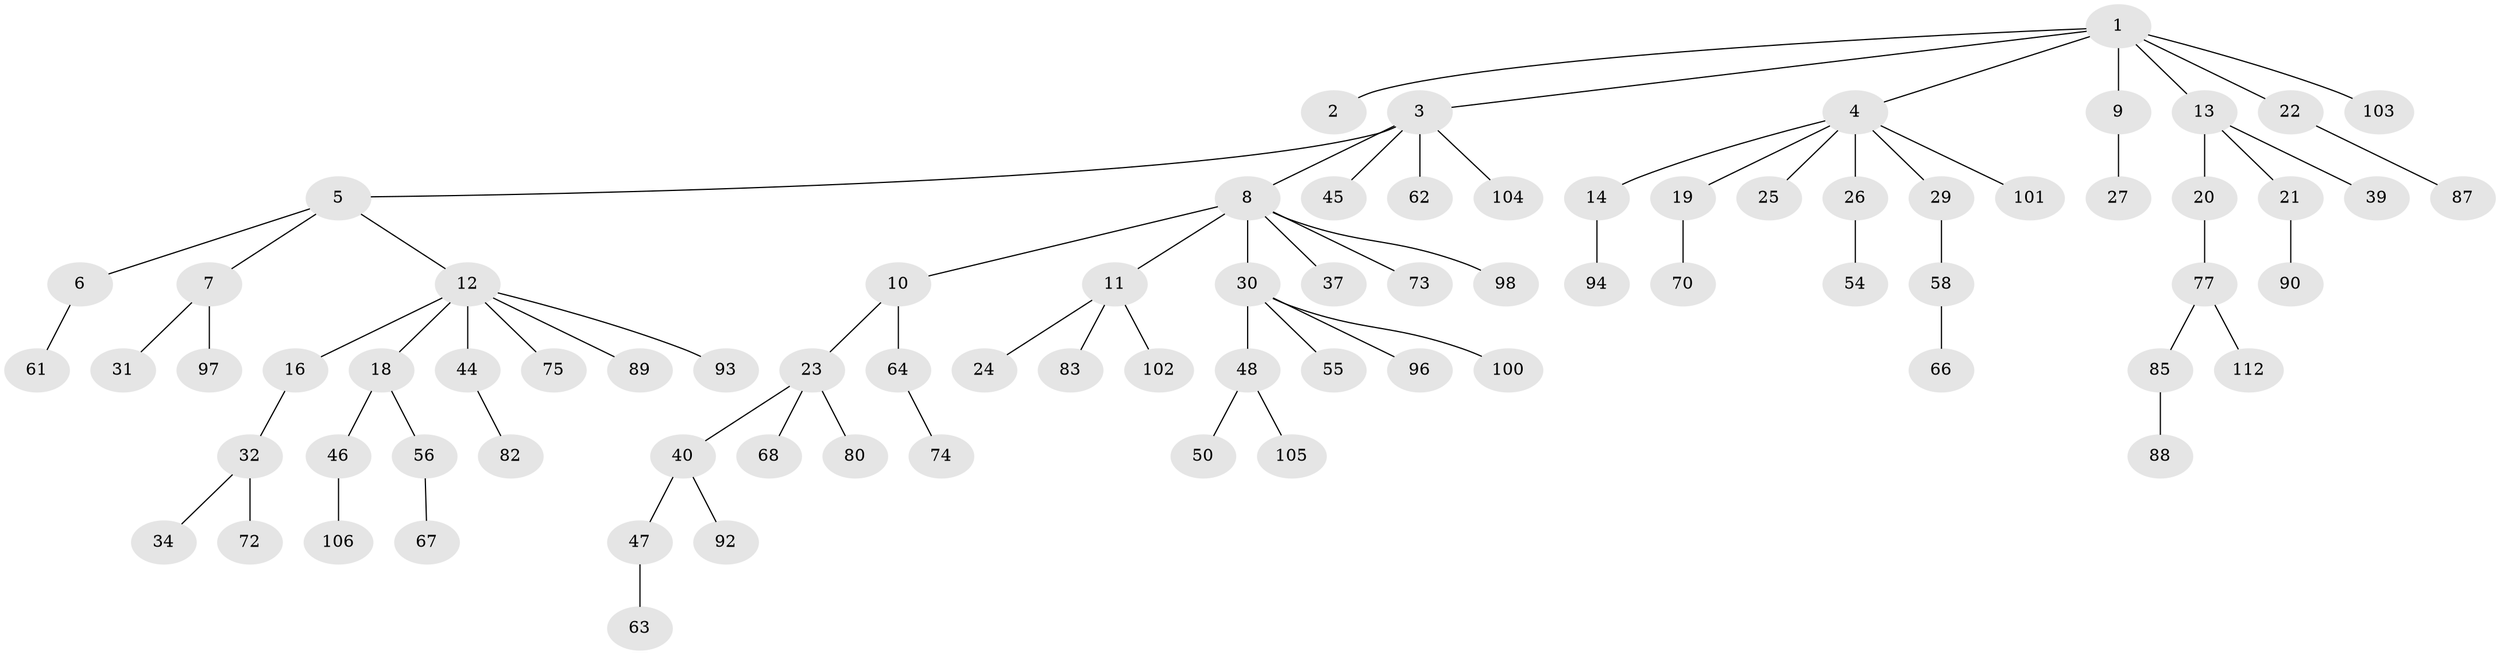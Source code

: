 // original degree distribution, {7: 0.008849557522123894, 2: 0.2920353982300885, 6: 0.017699115044247787, 4: 0.07079646017699115, 3: 0.11504424778761062, 5: 0.02654867256637168, 1: 0.4690265486725664}
// Generated by graph-tools (version 1.1) at 2025/42/03/06/25 10:42:03]
// undirected, 78 vertices, 77 edges
graph export_dot {
graph [start="1"]
  node [color=gray90,style=filled];
  1 [super="+91"];
  2 [super="+110"];
  3 [super="+33"];
  4 [super="+17"];
  5;
  6 [super="+59"];
  7 [super="+42"];
  8 [super="+36"];
  9 [super="+79"];
  10 [super="+108"];
  11 [super="+78"];
  12 [super="+28"];
  13 [super="+15"];
  14;
  16 [super="+86"];
  18 [super="+43"];
  19;
  20 [super="+51"];
  21 [super="+60"];
  22 [super="+41"];
  23 [super="+35"];
  24 [super="+53"];
  25 [super="+99"];
  26;
  27;
  29;
  30 [super="+52"];
  31;
  32 [super="+107"];
  34 [super="+113"];
  37 [super="+38"];
  39;
  40 [super="+84"];
  44 [super="+81"];
  45;
  46 [super="+49"];
  47 [super="+57"];
  48 [super="+65"];
  50;
  54;
  55;
  56;
  58 [super="+71"];
  61 [super="+76"];
  62;
  63;
  64;
  66 [super="+69"];
  67;
  68;
  70;
  72;
  73;
  74;
  75;
  77 [super="+95"];
  80;
  82;
  83;
  85;
  87 [super="+109"];
  88 [super="+111"];
  89;
  90;
  92;
  93;
  94;
  96;
  97;
  98;
  100;
  101;
  102;
  103;
  104;
  105;
  106;
  112;
  1 -- 2;
  1 -- 3;
  1 -- 4;
  1 -- 9;
  1 -- 13;
  1 -- 22;
  1 -- 103;
  3 -- 5;
  3 -- 8;
  3 -- 62;
  3 -- 104;
  3 -- 45;
  4 -- 14;
  4 -- 29;
  4 -- 19;
  4 -- 101;
  4 -- 25;
  4 -- 26;
  5 -- 6;
  5 -- 7;
  5 -- 12;
  6 -- 61;
  7 -- 31;
  7 -- 97;
  8 -- 10;
  8 -- 11;
  8 -- 30;
  8 -- 73;
  8 -- 98;
  8 -- 37;
  9 -- 27;
  10 -- 23;
  10 -- 64;
  11 -- 24;
  11 -- 83;
  11 -- 102;
  12 -- 16;
  12 -- 18;
  12 -- 75;
  12 -- 93;
  12 -- 89;
  12 -- 44;
  13 -- 20;
  13 -- 21;
  13 -- 39;
  14 -- 94;
  16 -- 32;
  18 -- 56;
  18 -- 46;
  19 -- 70;
  20 -- 77;
  21 -- 90;
  22 -- 87;
  23 -- 40;
  23 -- 68;
  23 -- 80;
  26 -- 54;
  29 -- 58;
  30 -- 48;
  30 -- 96;
  30 -- 100;
  30 -- 55;
  32 -- 34;
  32 -- 72;
  40 -- 47;
  40 -- 92;
  44 -- 82;
  46 -- 106;
  47 -- 63;
  48 -- 50;
  48 -- 105;
  56 -- 67;
  58 -- 66;
  64 -- 74;
  77 -- 85;
  77 -- 112;
  85 -- 88;
}
